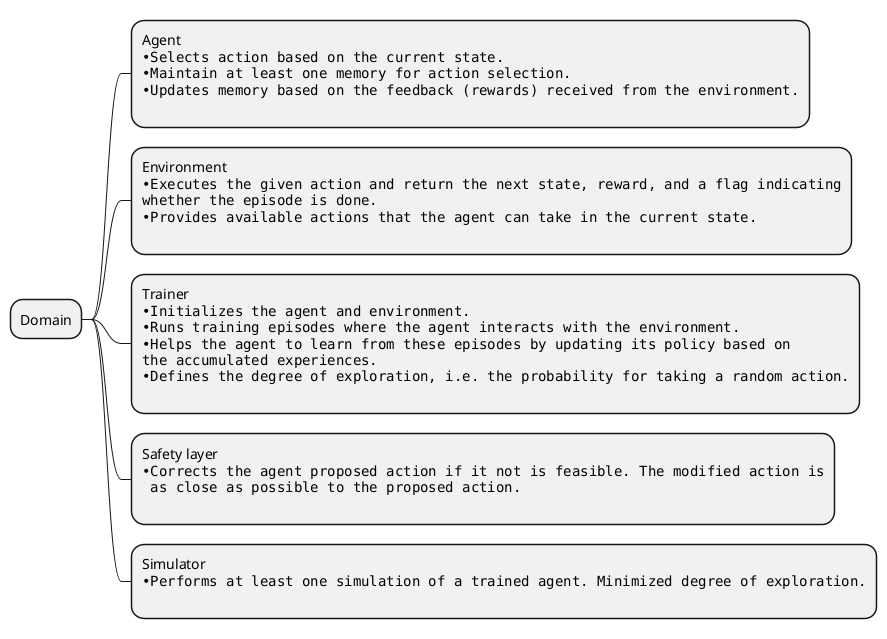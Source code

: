 @startmindmap
* Domain
**:Agent
<code>
•	Selects action based on the current state.
•	Maintain at least one memory for action selection.
•	Updates memory based on the feedback (rewards) received from the environment.
</code>
;
**:Environment
<code>
•	Executes the given action and return the next state, reward, and a flag indicating
whether the episode is done.
•	Provides available actions that the agent can take in the current state.
</code>
;

**:Trainer
<code>
•	Initializes the agent and environment.
•	Runs training episodes where the agent interacts with the environment.
•	Helps the agent to learn from these episodes by updating its policy based on
the accumulated experiences.
•	Defines the degree of exploration, i.e. the probability for taking a random action.
</code>
;

**:Safety layer
<code>
•	Corrects the agent proposed action if it not is feasible. The modified action is
 as close as possible to the proposed action.
</code>
;

**:Simulator
<code>
•	Performs at least one simulation of a trained agent. Minimized degree of exploration.
</code>
;

@endmindmap